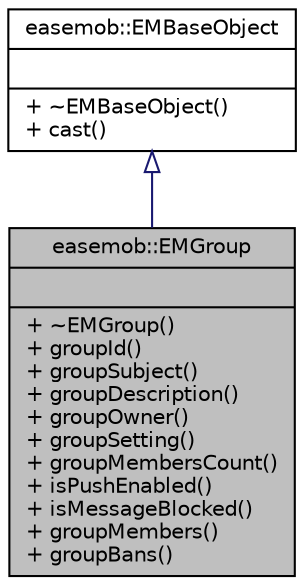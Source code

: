 digraph "easemob::EMGroup"
{
  edge [fontname="Helvetica",fontsize="10",labelfontname="Helvetica",labelfontsize="10"];
  node [fontname="Helvetica",fontsize="10",shape=record];
  Node1 [label="{easemob::EMGroup\n||+ ~EMGroup()\l+ groupId()\l+ groupSubject()\l+ groupDescription()\l+ groupOwner()\l+ groupSetting()\l+ groupMembersCount()\l+ isPushEnabled()\l+ isMessageBlocked()\l+ groupMembers()\l+ groupBans()\l}",height=0.2,width=0.4,color="black", fillcolor="grey75", style="filled" fontcolor="black"];
  Node2 -> Node1 [dir="back",color="midnightblue",fontsize="10",style="solid",arrowtail="onormal",fontname="Helvetica"];
  Node2 [label="{easemob::EMBaseObject\n||+ ~EMBaseObject()\l+ cast()\l}",height=0.2,width=0.4,color="black", fillcolor="white", style="filled",URL="$classeasemob_1_1EMBaseObject.html"];
}
